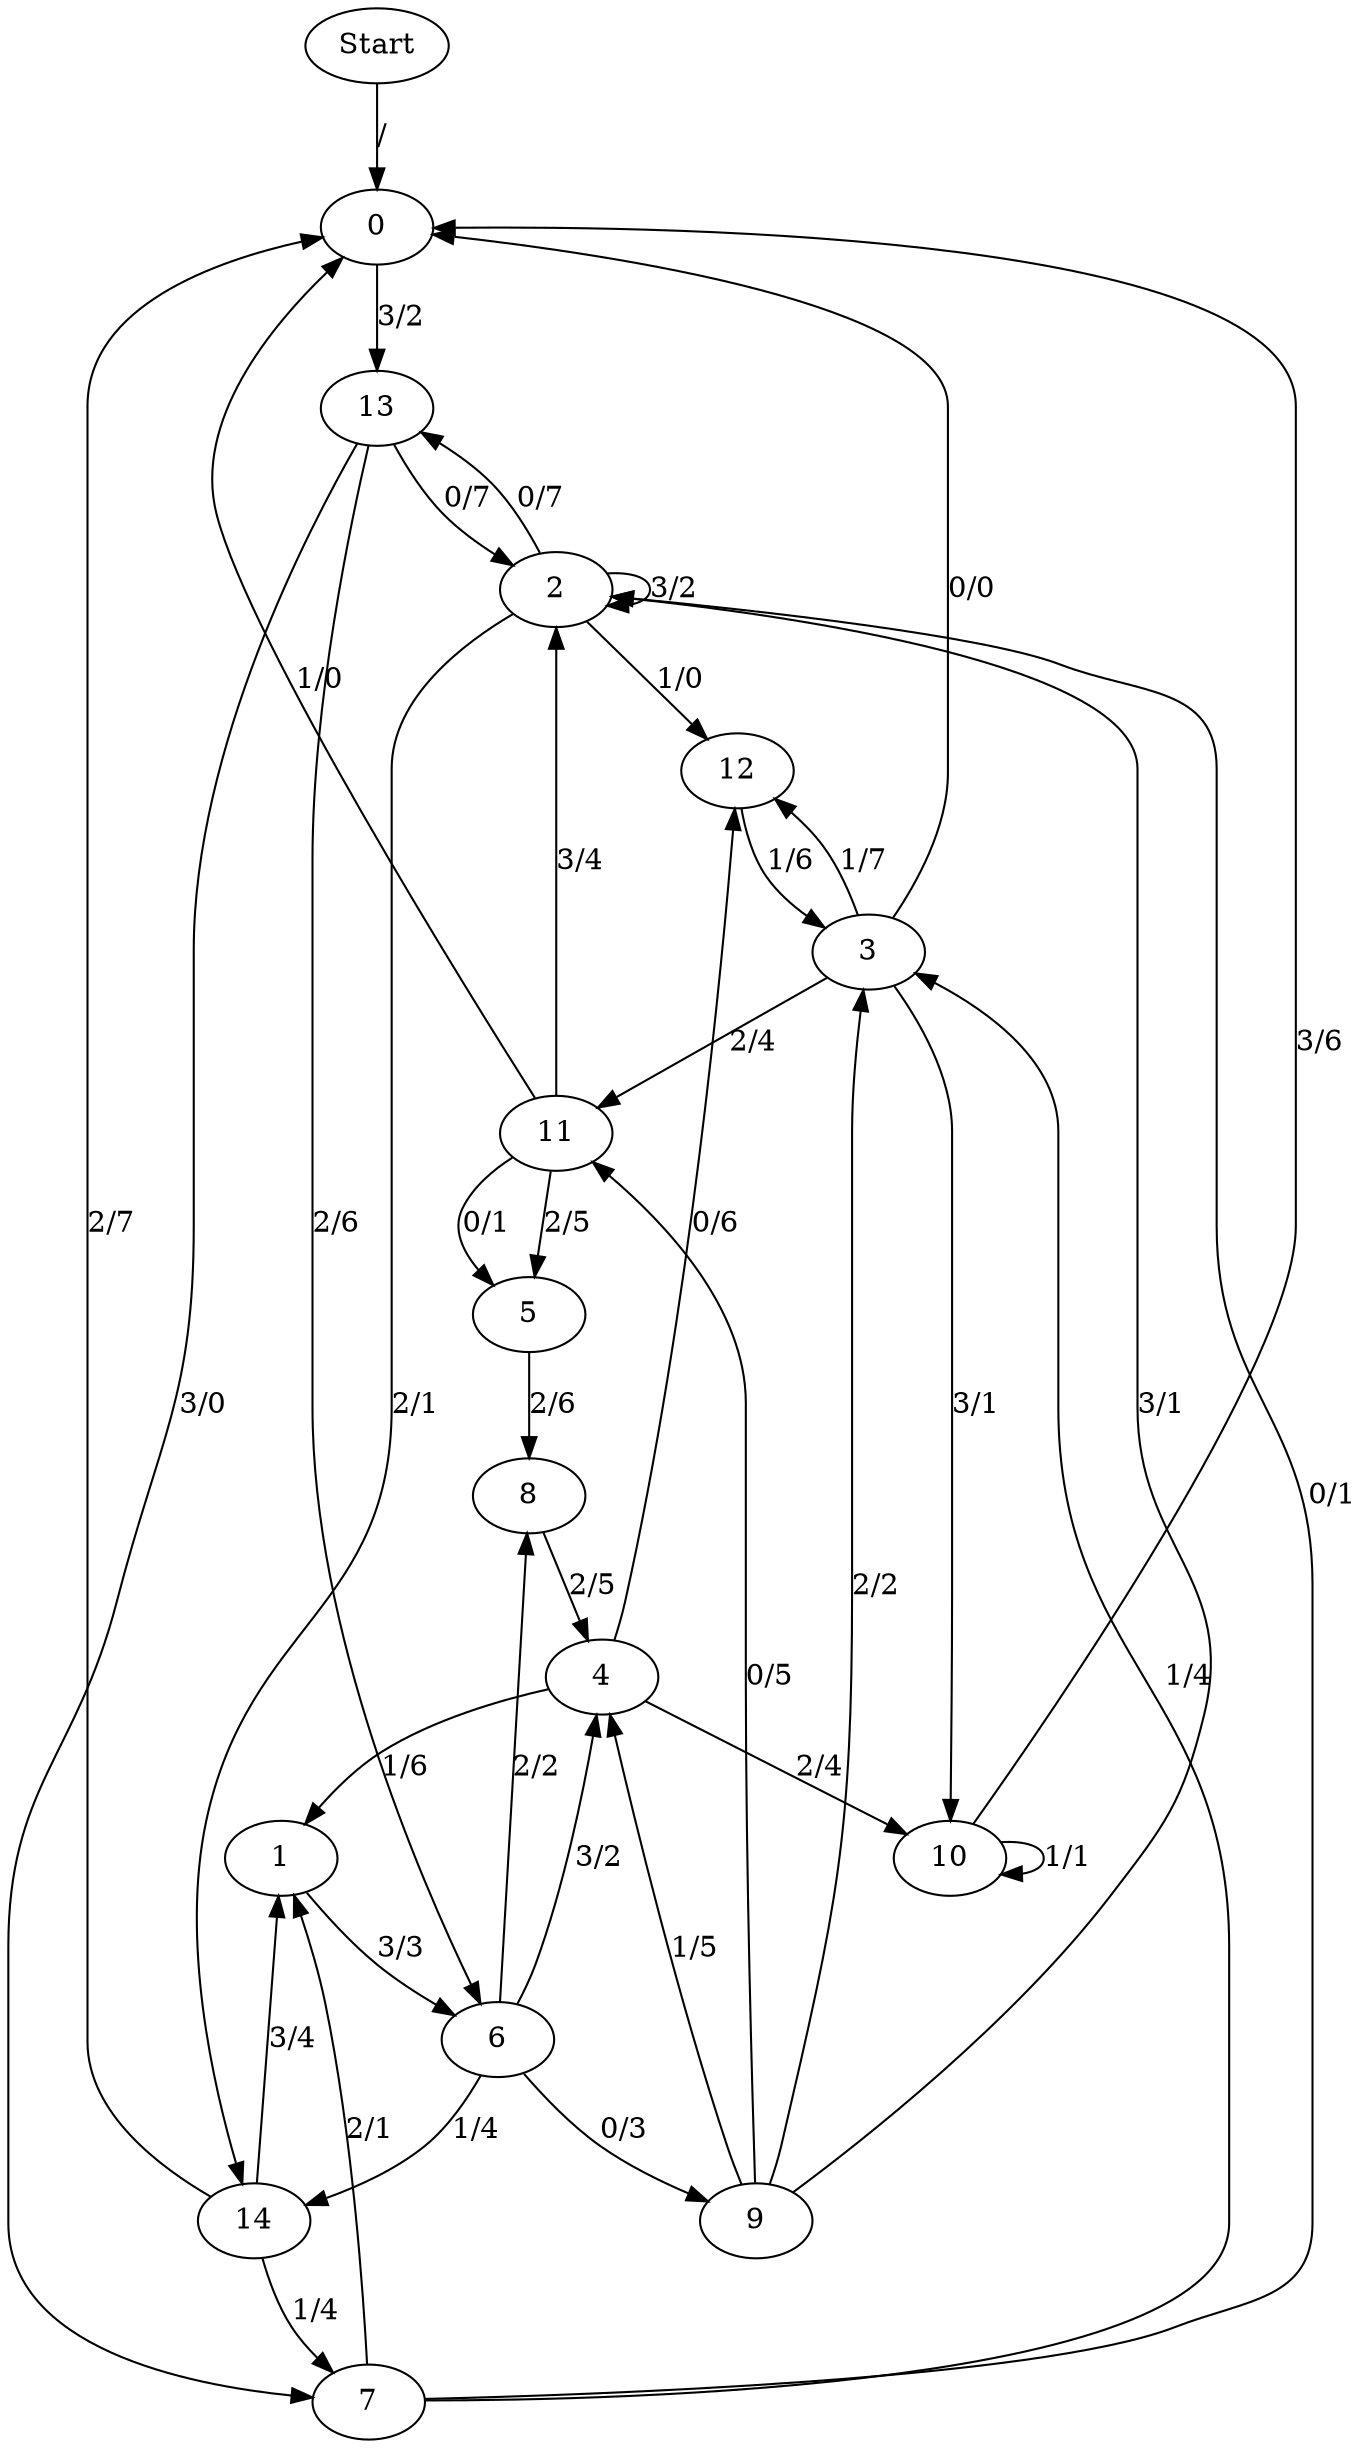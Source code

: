 digraph {
	Start -> 0 [label="/"]
	0 -> 13 [label="3/2"]
	11 -> 2 [label="3/4"]
	11 -> 5 [label="0/1"]
	11 -> 0 [label="1/0"]
	11 -> 5 [label="2/5"]
	5 -> 8 [label="2/6"]
	13 -> 7 [label="3/0"]
	13 -> 2 [label="0/7"]
	13 -> 6 [label="2/6"]
	7 -> 3 [label="1/4"]
	7 -> 1 [label="2/1"]
	7 -> 2 [label="0/1"]
	1 -> 6 [label="3/3"]
	6 -> 8 [label="2/2"]
	6 -> 4 [label="3/2"]
	6 -> 9 [label="0/3"]
	6 -> 14 [label="1/4"]
	9 -> 3 [label="2/2"]
	9 -> 2 [label="3/1"]
	9 -> 11 [label="0/5"]
	9 -> 4 [label="1/5"]
	2 -> 13 [label="0/7"]
	2 -> 12 [label="1/0"]
	2 -> 14 [label="2/1"]
	2 -> 2 [label="3/2"]
	14 -> 0 [label="2/7"]
	14 -> 1 [label="3/4"]
	14 -> 7 [label="1/4"]
	8 -> 4 [label="2/5"]
	4 -> 12 [label="0/6"]
	4 -> 1 [label="1/6"]
	4 -> 10 [label="2/4"]
	3 -> 0 [label="0/0"]
	3 -> 12 [label="1/7"]
	3 -> 11 [label="2/4"]
	3 -> 10 [label="3/1"]
	12 -> 3 [label="1/6"]
	10 -> 0 [label="3/6"]
	10 -> 10 [label="1/1"]
}